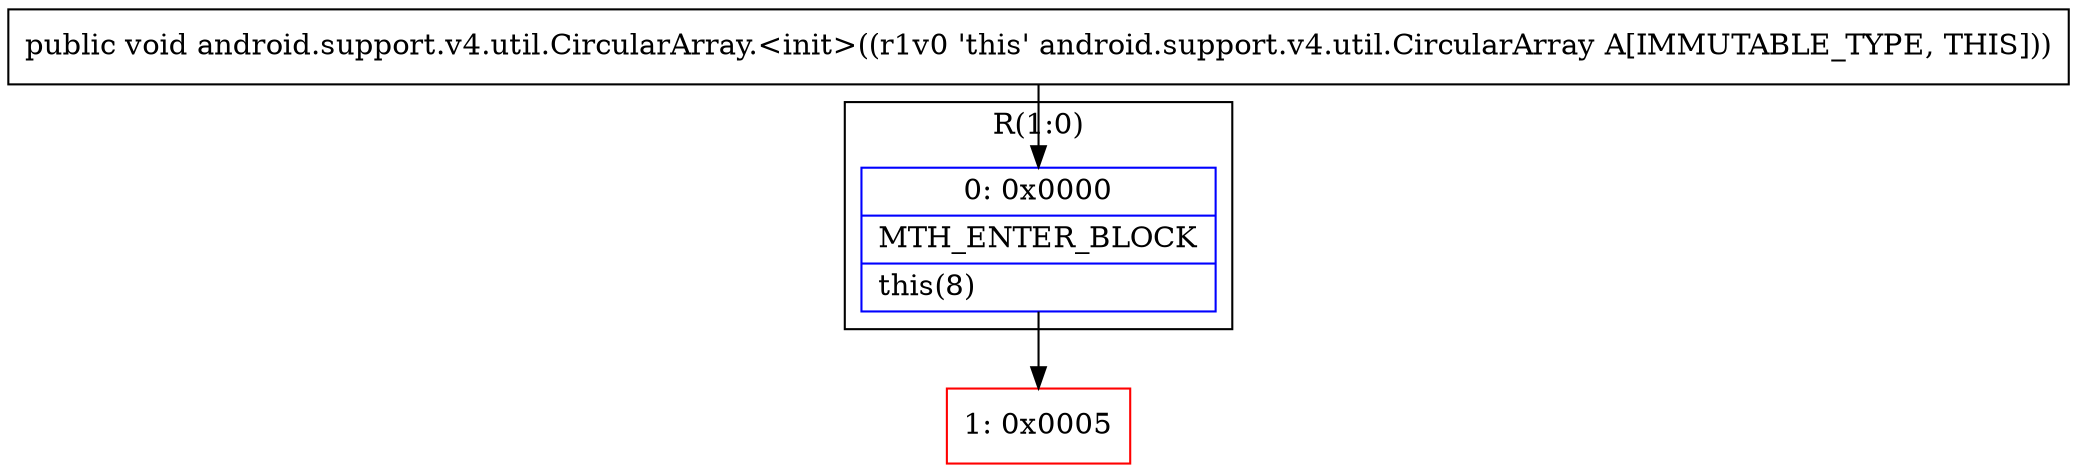 digraph "CFG forandroid.support.v4.util.CircularArray.\<init\>()V" {
subgraph cluster_Region_639435602 {
label = "R(1:0)";
node [shape=record,color=blue];
Node_0 [shape=record,label="{0\:\ 0x0000|MTH_ENTER_BLOCK\l|this(8)\l}"];
}
Node_1 [shape=record,color=red,label="{1\:\ 0x0005}"];
MethodNode[shape=record,label="{public void android.support.v4.util.CircularArray.\<init\>((r1v0 'this' android.support.v4.util.CircularArray A[IMMUTABLE_TYPE, THIS])) }"];
MethodNode -> Node_0;
Node_0 -> Node_1;
}

